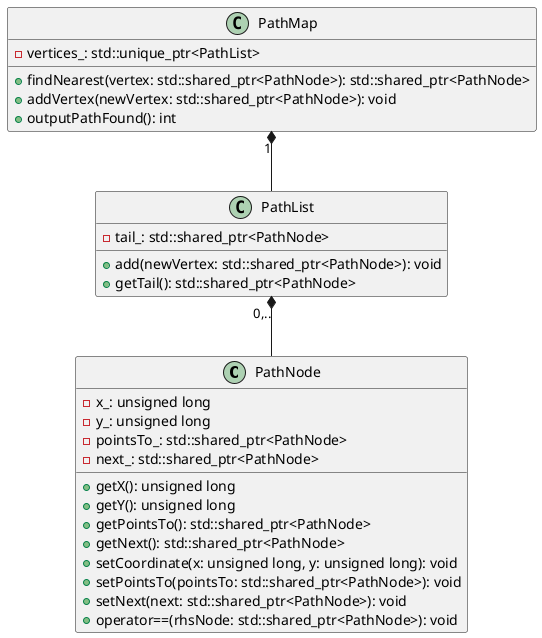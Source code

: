 @startuml

class PathNode
class PathList
class PathMap

PathList "0,.." *-- PathNode
PathMap "1" *-- PathList

class PathNode{
    -x_: unsigned long
    -y_: unsigned long
    -pointsTo_: std::shared_ptr<PathNode>
    -next_: std::shared_ptr<PathNode>
    +getX(): unsigned long
    +getY(): unsigned long
    +getPointsTo(): std::shared_ptr<PathNode>
    +getNext(): std::shared_ptr<PathNode>
    +setCoordinate(x: unsigned long, y: unsigned long): void
    +setPointsTo(pointsTo: std::shared_ptr<PathNode>): void
    +setNext(next: std::shared_ptr<PathNode>): void
    +operator==(rhsNode: std::shared_ptr<PathNode>): void
}

class PathList{
    -tail_: std::shared_ptr<PathNode>
    +add(newVertex: std::shared_ptr<PathNode>): void
    +getTail(): std::shared_ptr<PathNode>
}

class PathMap{
    -vertices_: std::unique_ptr<PathList>
    +findNearest(vertex: std::shared_ptr<PathNode>): std::shared_ptr<PathNode>
    +addVertex(newVertex: std::shared_ptr<PathNode>): void
    +outputPathFound(): int
}

@enduml